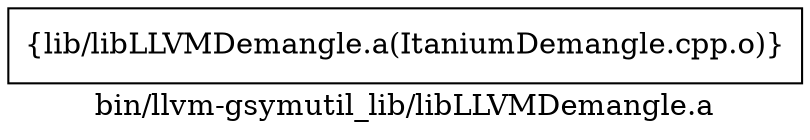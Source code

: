 digraph "bin/llvm-gsymutil_lib/libLLVMDemangle.a" {
	label="bin/llvm-gsymutil_lib/libLLVMDemangle.a";
	rankdir=LR;

	Node0x55e27ee63168 [shape=record,shape=box,group=0,label="{lib/libLLVMDemangle.a(ItaniumDemangle.cpp.o)}"];
}
